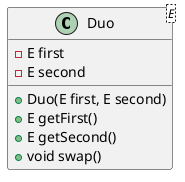 @startuml
'https://plantuml.com/class-diagram


class Duo <E> {
- E first
- E second
+ Duo(E first, E second)
+ E getFirst()
+ E getSecond()
+ void swap()
}

@enduml
